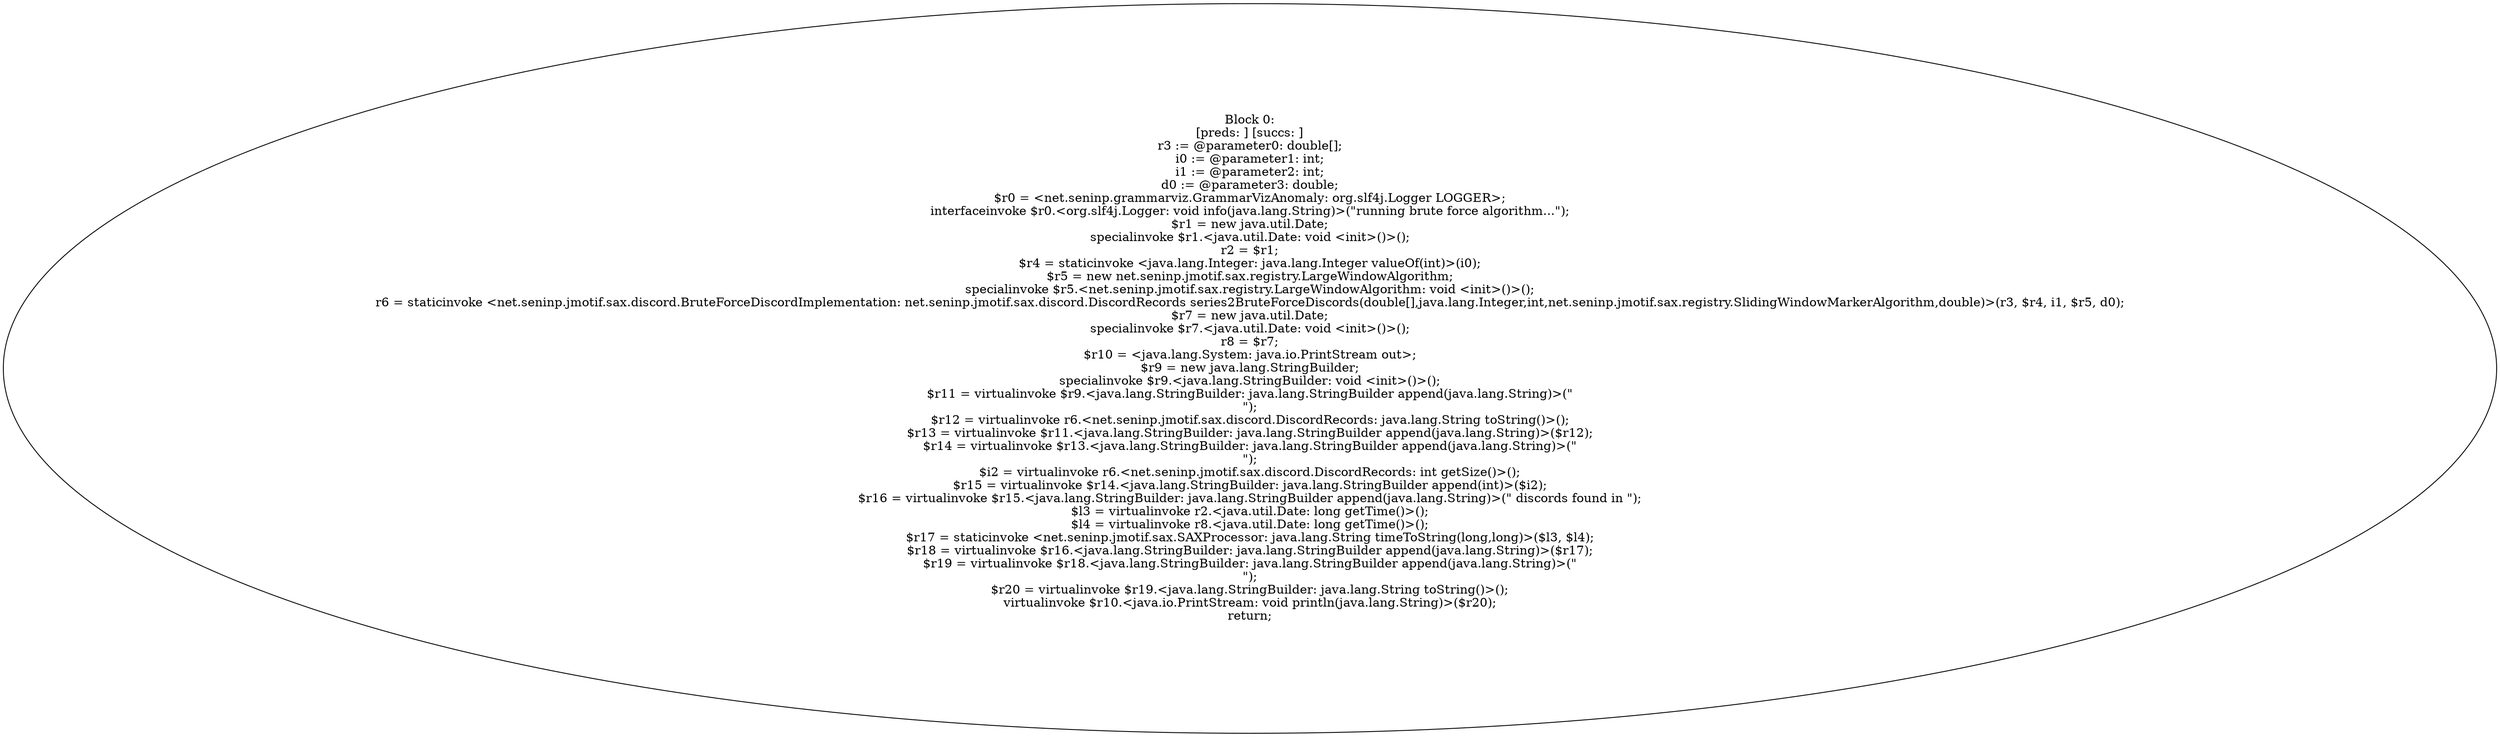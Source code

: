 digraph "unitGraph" {
    "Block 0:
[preds: ] [succs: ]
r3 := @parameter0: double[];
i0 := @parameter1: int;
i1 := @parameter2: int;
d0 := @parameter3: double;
$r0 = <net.seninp.grammarviz.GrammarVizAnomaly: org.slf4j.Logger LOGGER>;
interfaceinvoke $r0.<org.slf4j.Logger: void info(java.lang.String)>(\"running brute force algorithm...\");
$r1 = new java.util.Date;
specialinvoke $r1.<java.util.Date: void <init>()>();
r2 = $r1;
$r4 = staticinvoke <java.lang.Integer: java.lang.Integer valueOf(int)>(i0);
$r5 = new net.seninp.jmotif.sax.registry.LargeWindowAlgorithm;
specialinvoke $r5.<net.seninp.jmotif.sax.registry.LargeWindowAlgorithm: void <init>()>();
r6 = staticinvoke <net.seninp.jmotif.sax.discord.BruteForceDiscordImplementation: net.seninp.jmotif.sax.discord.DiscordRecords series2BruteForceDiscords(double[],java.lang.Integer,int,net.seninp.jmotif.sax.registry.SlidingWindowMarkerAlgorithm,double)>(r3, $r4, i1, $r5, d0);
$r7 = new java.util.Date;
specialinvoke $r7.<java.util.Date: void <init>()>();
r8 = $r7;
$r10 = <java.lang.System: java.io.PrintStream out>;
$r9 = new java.lang.StringBuilder;
specialinvoke $r9.<java.lang.StringBuilder: void <init>()>();
$r11 = virtualinvoke $r9.<java.lang.StringBuilder: java.lang.StringBuilder append(java.lang.String)>(\"\n\");
$r12 = virtualinvoke r6.<net.seninp.jmotif.sax.discord.DiscordRecords: java.lang.String toString()>();
$r13 = virtualinvoke $r11.<java.lang.StringBuilder: java.lang.StringBuilder append(java.lang.String)>($r12);
$r14 = virtualinvoke $r13.<java.lang.StringBuilder: java.lang.StringBuilder append(java.lang.String)>(\"\n\");
$i2 = virtualinvoke r6.<net.seninp.jmotif.sax.discord.DiscordRecords: int getSize()>();
$r15 = virtualinvoke $r14.<java.lang.StringBuilder: java.lang.StringBuilder append(int)>($i2);
$r16 = virtualinvoke $r15.<java.lang.StringBuilder: java.lang.StringBuilder append(java.lang.String)>(\" discords found in \");
$l3 = virtualinvoke r2.<java.util.Date: long getTime()>();
$l4 = virtualinvoke r8.<java.util.Date: long getTime()>();
$r17 = staticinvoke <net.seninp.jmotif.sax.SAXProcessor: java.lang.String timeToString(long,long)>($l3, $l4);
$r18 = virtualinvoke $r16.<java.lang.StringBuilder: java.lang.StringBuilder append(java.lang.String)>($r17);
$r19 = virtualinvoke $r18.<java.lang.StringBuilder: java.lang.StringBuilder append(java.lang.String)>(\"\n\");
$r20 = virtualinvoke $r19.<java.lang.StringBuilder: java.lang.String toString()>();
virtualinvoke $r10.<java.io.PrintStream: void println(java.lang.String)>($r20);
return;
"
}
